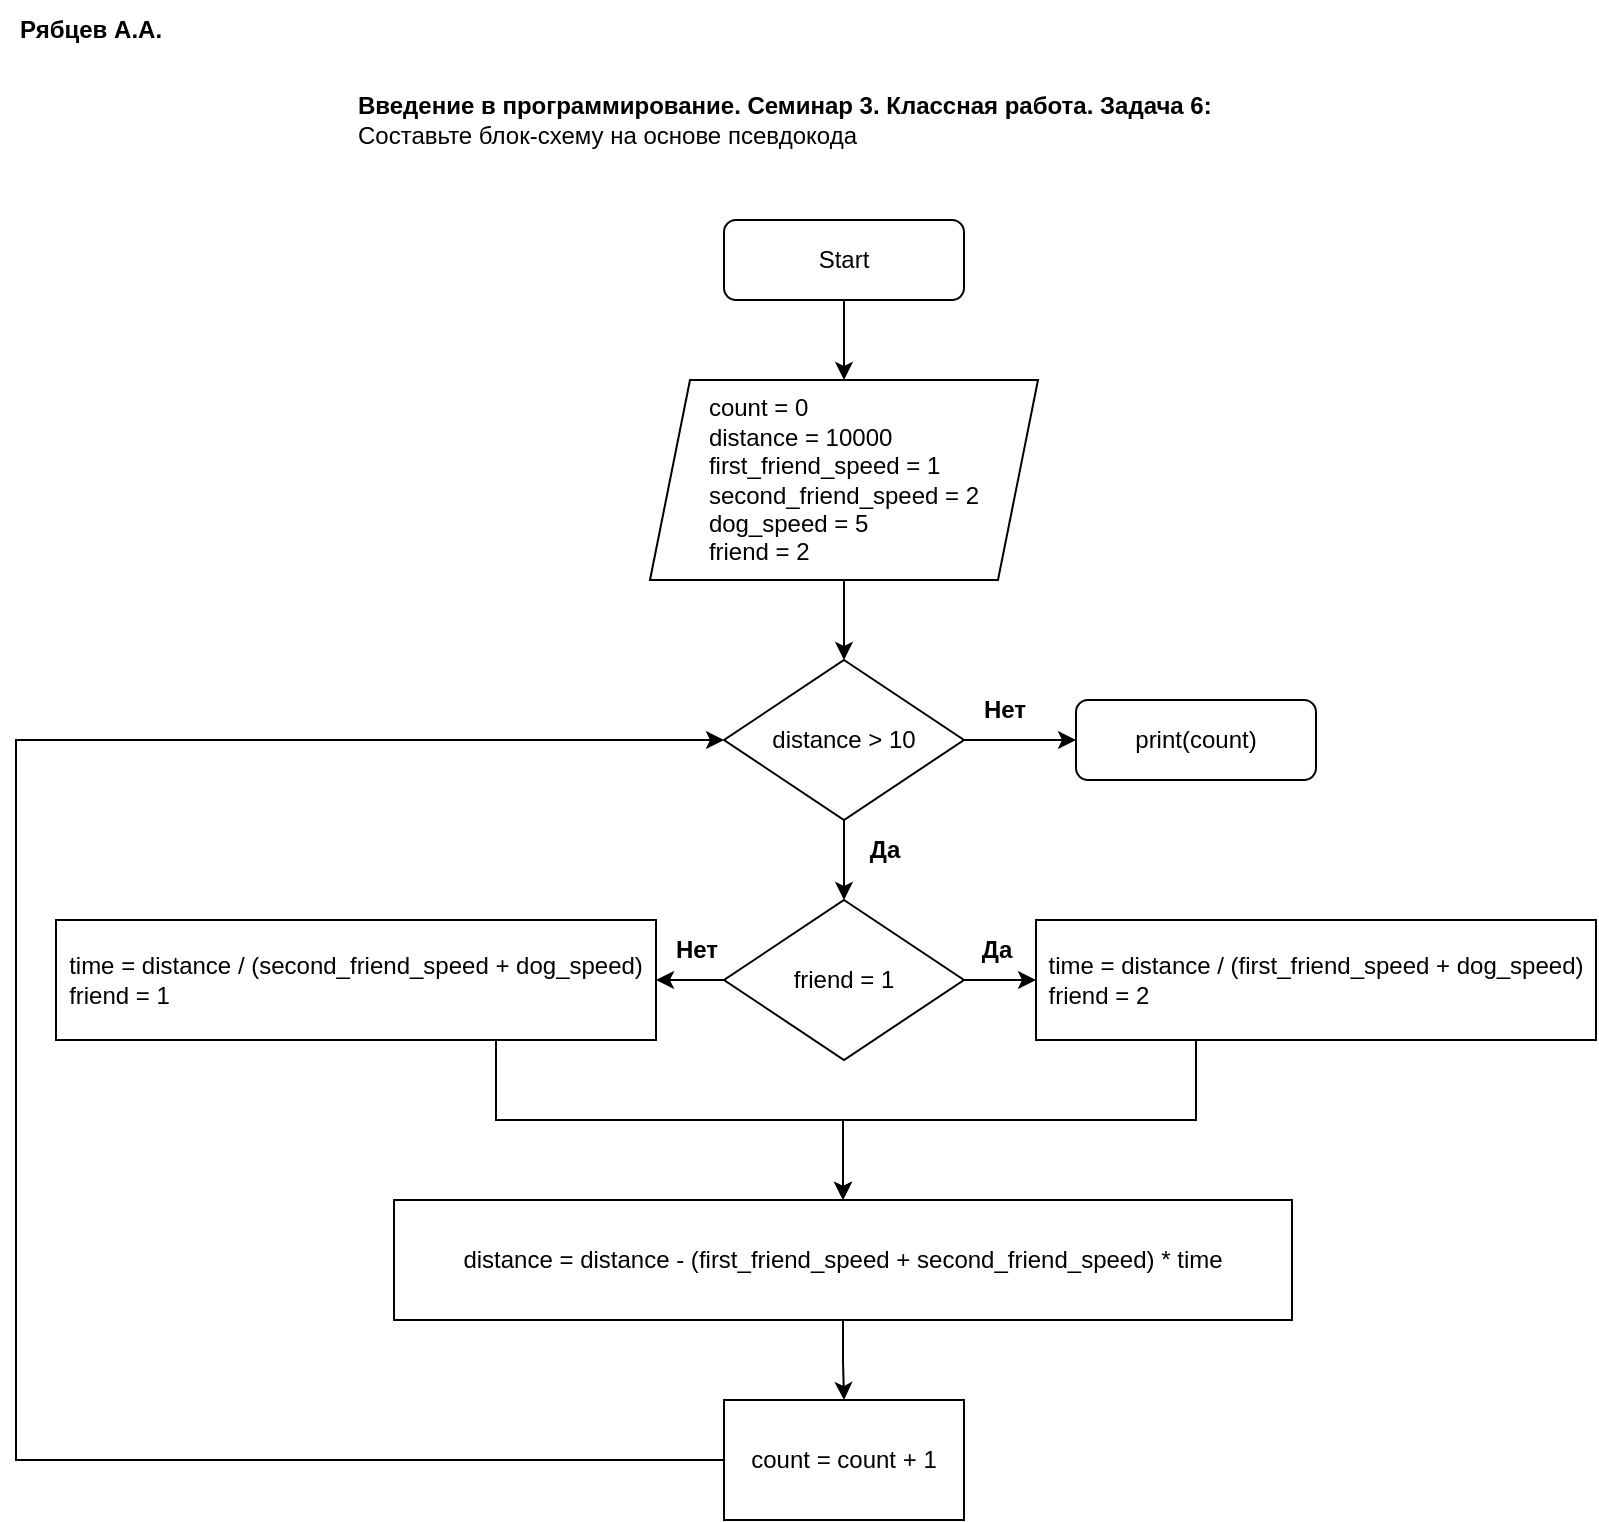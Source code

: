 <mxfile version="20.7.2" type="github">
  <diagram id="C5RBs43oDa-KdzZeNtuy" name="Page-1">
    <mxGraphModel dx="2074" dy="1116" grid="1" gridSize="10" guides="1" tooltips="1" connect="1" arrows="1" fold="1" page="1" pageScale="1" pageWidth="827" pageHeight="1169" math="0" shadow="0">
      <root>
        <mxCell id="WIyWlLk6GJQsqaUBKTNV-0" />
        <mxCell id="WIyWlLk6GJQsqaUBKTNV-1" parent="WIyWlLk6GJQsqaUBKTNV-0" />
        <mxCell id="Yc--SKZS3i_gPL8hvQ0A-17" value="&lt;b&gt;Рябцев А.А.&lt;/b&gt;" style="text;html=1;align=left;verticalAlign=middle;resizable=0;points=[];autosize=1;strokeColor=none;fillColor=none;" parent="WIyWlLk6GJQsqaUBKTNV-1" vertex="1">
          <mxGeometry x="20" y="10" width="90" height="30" as="geometry" />
        </mxCell>
        <mxCell id="kMDk8R53-lwyva0kq4vZ-0" value="" style="edgeStyle=orthogonalEdgeStyle;rounded=0;orthogonalLoop=1;jettySize=auto;html=1;" edge="1" parent="WIyWlLk6GJQsqaUBKTNV-1" source="kMDk8R53-lwyva0kq4vZ-1" target="kMDk8R53-lwyva0kq4vZ-4">
          <mxGeometry relative="1" as="geometry" />
        </mxCell>
        <mxCell id="kMDk8R53-lwyva0kq4vZ-1" value="Start" style="rounded=1;whiteSpace=wrap;html=1;fontSize=12;glass=0;strokeWidth=1;shadow=0;" vertex="1" parent="WIyWlLk6GJQsqaUBKTNV-1">
          <mxGeometry x="374" y="120" width="120" height="40" as="geometry" />
        </mxCell>
        <mxCell id="kMDk8R53-lwyva0kq4vZ-2" value="print(count)" style="rounded=1;whiteSpace=wrap;html=1;fontSize=12;glass=0;strokeWidth=1;shadow=0;" vertex="1" parent="WIyWlLk6GJQsqaUBKTNV-1">
          <mxGeometry x="550" y="360" width="120" height="40" as="geometry" />
        </mxCell>
        <mxCell id="kMDk8R53-lwyva0kq4vZ-3" value="" style="edgeStyle=orthogonalEdgeStyle;rounded=0;orthogonalLoop=1;jettySize=auto;html=1;" edge="1" parent="WIyWlLk6GJQsqaUBKTNV-1" source="kMDk8R53-lwyva0kq4vZ-4" target="kMDk8R53-lwyva0kq4vZ-8">
          <mxGeometry relative="1" as="geometry" />
        </mxCell>
        <mxCell id="kMDk8R53-lwyva0kq4vZ-4" value="&lt;div style=&quot;text-align: justify;&quot;&gt;count = 0&lt;/div&gt;&lt;div style=&quot;text-align: justify;&quot;&gt;distance = 10000&lt;/div&gt;&lt;div style=&quot;text-align: justify;&quot;&gt;first_friend_speed = 1&lt;/div&gt;&lt;div style=&quot;text-align: justify;&quot;&gt;second_friend_speed = 2&lt;br&gt;&lt;/div&gt;&lt;div style=&quot;text-align: justify;&quot;&gt;dog_speed = 5&lt;/div&gt;&lt;div style=&quot;text-align: justify;&quot;&gt;friend = 2&lt;/div&gt;" style="shape=parallelogram;perimeter=parallelogramPerimeter;whiteSpace=wrap;html=1;fixedSize=1;" vertex="1" parent="WIyWlLk6GJQsqaUBKTNV-1">
          <mxGeometry x="337" y="200" width="194" height="100" as="geometry" />
        </mxCell>
        <mxCell id="kMDk8R53-lwyva0kq4vZ-5" value="&lt;b&gt;Введение в программирование. Семинар 3. Классная работа. Задача 6:&lt;br&gt;&lt;/b&gt;&lt;div&gt;Составьте блок-схему на основе псевдокода&lt;br&gt;&lt;/div&gt;" style="text;html=1;align=left;verticalAlign=middle;resizable=0;points=[];autosize=1;strokeColor=none;fillColor=none;" vertex="1" parent="WIyWlLk6GJQsqaUBKTNV-1">
          <mxGeometry x="189" y="50" width="450" height="40" as="geometry" />
        </mxCell>
        <mxCell id="kMDk8R53-lwyva0kq4vZ-6" value="" style="edgeStyle=orthogonalEdgeStyle;rounded=0;orthogonalLoop=1;jettySize=auto;html=1;" edge="1" parent="WIyWlLk6GJQsqaUBKTNV-1" source="kMDk8R53-lwyva0kq4vZ-8" target="kMDk8R53-lwyva0kq4vZ-2">
          <mxGeometry relative="1" as="geometry" />
        </mxCell>
        <mxCell id="kMDk8R53-lwyva0kq4vZ-7" value="" style="edgeStyle=orthogonalEdgeStyle;rounded=0;orthogonalLoop=1;jettySize=auto;html=1;" edge="1" parent="WIyWlLk6GJQsqaUBKTNV-1" source="kMDk8R53-lwyva0kq4vZ-8" target="kMDk8R53-lwyva0kq4vZ-19">
          <mxGeometry relative="1" as="geometry" />
        </mxCell>
        <mxCell id="kMDk8R53-lwyva0kq4vZ-8" value="distance &amp;gt; 10" style="rhombus;whiteSpace=wrap;html=1;" vertex="1" parent="WIyWlLk6GJQsqaUBKTNV-1">
          <mxGeometry x="374" y="340" width="120" height="80" as="geometry" />
        </mxCell>
        <mxCell id="kMDk8R53-lwyva0kq4vZ-9" value="&lt;b&gt;Да&lt;/b&gt;" style="text;html=1;align=center;verticalAlign=middle;resizable=0;points=[];autosize=1;strokeColor=none;fillColor=none;" vertex="1" parent="WIyWlLk6GJQsqaUBKTNV-1">
          <mxGeometry x="434" y="420" width="40" height="30" as="geometry" />
        </mxCell>
        <mxCell id="kMDk8R53-lwyva0kq4vZ-10" value="&lt;b&gt;Нет&lt;/b&gt;" style="text;html=1;align=center;verticalAlign=middle;resizable=0;points=[];autosize=1;strokeColor=none;fillColor=none;" vertex="1" parent="WIyWlLk6GJQsqaUBKTNV-1">
          <mxGeometry x="494" y="350" width="40" height="30" as="geometry" />
        </mxCell>
        <mxCell id="kMDk8R53-lwyva0kq4vZ-11" value="" style="edgeStyle=orthogonalEdgeStyle;rounded=0;orthogonalLoop=1;jettySize=auto;html=1;" edge="1" parent="WIyWlLk6GJQsqaUBKTNV-1" source="kMDk8R53-lwyva0kq4vZ-12" target="kMDk8R53-lwyva0kq4vZ-14">
          <mxGeometry relative="1" as="geometry" />
        </mxCell>
        <mxCell id="kMDk8R53-lwyva0kq4vZ-12" value="distance = distance - (&lt;span style=&quot;text-align: left;&quot;&gt;first_friend_speed +&amp;nbsp;&lt;/span&gt;&lt;span style=&quot;text-align: left;&quot;&gt;second_friend_speed) * time&lt;/span&gt;" style="rounded=0;whiteSpace=wrap;html=1;" vertex="1" parent="WIyWlLk6GJQsqaUBKTNV-1">
          <mxGeometry x="209" y="610" width="449" height="60" as="geometry" />
        </mxCell>
        <mxCell id="kMDk8R53-lwyva0kq4vZ-13" style="edgeStyle=orthogonalEdgeStyle;rounded=0;orthogonalLoop=1;jettySize=auto;html=1;entryX=0;entryY=0.5;entryDx=0;entryDy=0;exitX=0;exitY=0.5;exitDx=0;exitDy=0;exitPerimeter=0;" edge="1" parent="WIyWlLk6GJQsqaUBKTNV-1" source="kMDk8R53-lwyva0kq4vZ-14" target="kMDk8R53-lwyva0kq4vZ-8">
          <mxGeometry relative="1" as="geometry">
            <Array as="points">
              <mxPoint x="20" y="740" />
              <mxPoint x="20" y="380" />
            </Array>
          </mxGeometry>
        </mxCell>
        <mxCell id="kMDk8R53-lwyva0kq4vZ-14" value="count = count + 1" style="rounded=0;whiteSpace=wrap;html=1;" vertex="1" parent="WIyWlLk6GJQsqaUBKTNV-1">
          <mxGeometry x="374" y="710" width="120" height="60" as="geometry" />
        </mxCell>
        <mxCell id="kMDk8R53-lwyva0kq4vZ-15" style="edgeStyle=orthogonalEdgeStyle;rounded=0;orthogonalLoop=1;jettySize=auto;html=1;entryX=0.5;entryY=0;entryDx=0;entryDy=0;" edge="1" parent="WIyWlLk6GJQsqaUBKTNV-1" source="kMDk8R53-lwyva0kq4vZ-16" target="kMDk8R53-lwyva0kq4vZ-12">
          <mxGeometry relative="1" as="geometry">
            <Array as="points">
              <mxPoint x="260" y="570" />
              <mxPoint x="434" y="570" />
            </Array>
          </mxGeometry>
        </mxCell>
        <mxCell id="kMDk8R53-lwyva0kq4vZ-16" value="&lt;div style=&quot;border-color: var(--border-color); text-align: left;&quot;&gt;&lt;span style=&quot;border-color: var(--border-color); background-color: initial;&quot;&gt;time = distance / (&lt;/span&gt;&lt;span style=&quot;border-color: var(--border-color); background-color: initial;&quot;&gt;second_friend_speed + dog_speed)&lt;/span&gt;&lt;/div&gt;&lt;span style=&quot;border-color: var(--border-color);&quot;&gt;&lt;div style=&quot;border-color: var(--border-color); text-align: left;&quot;&gt;&lt;span style=&quot;border-color: var(--border-color); background-color: initial;&quot;&gt;friend = 1&lt;/span&gt;&lt;/div&gt;&lt;/span&gt;" style="rounded=0;whiteSpace=wrap;html=1;" vertex="1" parent="WIyWlLk6GJQsqaUBKTNV-1">
          <mxGeometry x="40" y="470" width="300" height="60" as="geometry" />
        </mxCell>
        <mxCell id="kMDk8R53-lwyva0kq4vZ-17" value="" style="edgeStyle=orthogonalEdgeStyle;rounded=0;orthogonalLoop=1;jettySize=auto;html=1;" edge="1" parent="WIyWlLk6GJQsqaUBKTNV-1" source="kMDk8R53-lwyva0kq4vZ-19" target="kMDk8R53-lwyva0kq4vZ-21">
          <mxGeometry relative="1" as="geometry" />
        </mxCell>
        <mxCell id="kMDk8R53-lwyva0kq4vZ-18" value="" style="edgeStyle=orthogonalEdgeStyle;rounded=0;orthogonalLoop=1;jettySize=auto;html=1;" edge="1" parent="WIyWlLk6GJQsqaUBKTNV-1" source="kMDk8R53-lwyva0kq4vZ-19" target="kMDk8R53-lwyva0kq4vZ-16">
          <mxGeometry relative="1" as="geometry" />
        </mxCell>
        <mxCell id="kMDk8R53-lwyva0kq4vZ-19" value="friend = 1" style="rhombus;whiteSpace=wrap;html=1;" vertex="1" parent="WIyWlLk6GJQsqaUBKTNV-1">
          <mxGeometry x="374" y="460" width="120" height="80" as="geometry" />
        </mxCell>
        <mxCell id="kMDk8R53-lwyva0kq4vZ-20" style="edgeStyle=orthogonalEdgeStyle;rounded=0;orthogonalLoop=1;jettySize=auto;html=1;entryX=0.5;entryY=0;entryDx=0;entryDy=0;" edge="1" parent="WIyWlLk6GJQsqaUBKTNV-1" source="kMDk8R53-lwyva0kq4vZ-21" target="kMDk8R53-lwyva0kq4vZ-12">
          <mxGeometry relative="1" as="geometry">
            <Array as="points">
              <mxPoint x="610" y="570" />
              <mxPoint x="434" y="570" />
            </Array>
          </mxGeometry>
        </mxCell>
        <mxCell id="kMDk8R53-lwyva0kq4vZ-21" value="&lt;div style=&quot;text-align: left;&quot;&gt;&lt;span style=&quot;background-color: initial;&quot;&gt;time = distance / (&lt;/span&gt;&lt;span style=&quot;background-color: initial;&quot;&gt;first_friend_speed + dog_speed)&lt;/span&gt;&lt;/div&gt;&lt;span style=&quot;&quot;&gt;&lt;div style=&quot;text-align: left;&quot;&gt;&lt;span style=&quot;background-color: initial;&quot;&gt;friend = 2&lt;/span&gt;&lt;/div&gt;&lt;/span&gt;" style="rounded=0;whiteSpace=wrap;html=1;" vertex="1" parent="WIyWlLk6GJQsqaUBKTNV-1">
          <mxGeometry x="530" y="470" width="280" height="60" as="geometry" />
        </mxCell>
        <mxCell id="kMDk8R53-lwyva0kq4vZ-22" value="&lt;b&gt;Да&lt;/b&gt;" style="text;html=1;align=center;verticalAlign=middle;resizable=0;points=[];autosize=1;strokeColor=none;fillColor=none;" vertex="1" parent="WIyWlLk6GJQsqaUBKTNV-1">
          <mxGeometry x="490" y="470" width="40" height="30" as="geometry" />
        </mxCell>
        <mxCell id="kMDk8R53-lwyva0kq4vZ-23" value="&lt;b&gt;Нет&lt;/b&gt;" style="text;html=1;align=center;verticalAlign=middle;resizable=0;points=[];autosize=1;strokeColor=none;fillColor=none;" vertex="1" parent="WIyWlLk6GJQsqaUBKTNV-1">
          <mxGeometry x="340" y="470" width="40" height="30" as="geometry" />
        </mxCell>
      </root>
    </mxGraphModel>
  </diagram>
</mxfile>
